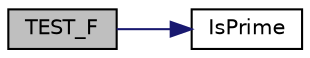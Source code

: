 digraph "TEST_F"
{
  edge [fontname="Helvetica",fontsize="10",labelfontname="Helvetica",labelfontsize="10"];
  node [fontname="Helvetica",fontsize="10",shape=record];
  rankdir="LR";
  Node3 [label="TEST_F",height=0.2,width=0.4,color="black", fillcolor="grey75", style="filled", fontcolor="black"];
  Node3 -> Node4 [color="midnightblue",fontsize="10",style="solid",fontname="Helvetica"];
  Node4 [label="IsPrime",height=0.2,width=0.4,color="black", fillcolor="white", style="filled",URL="$d2/da5/sample1_8cc.html#a7093217f5edc11fe277d03bd064e5f11"];
}
